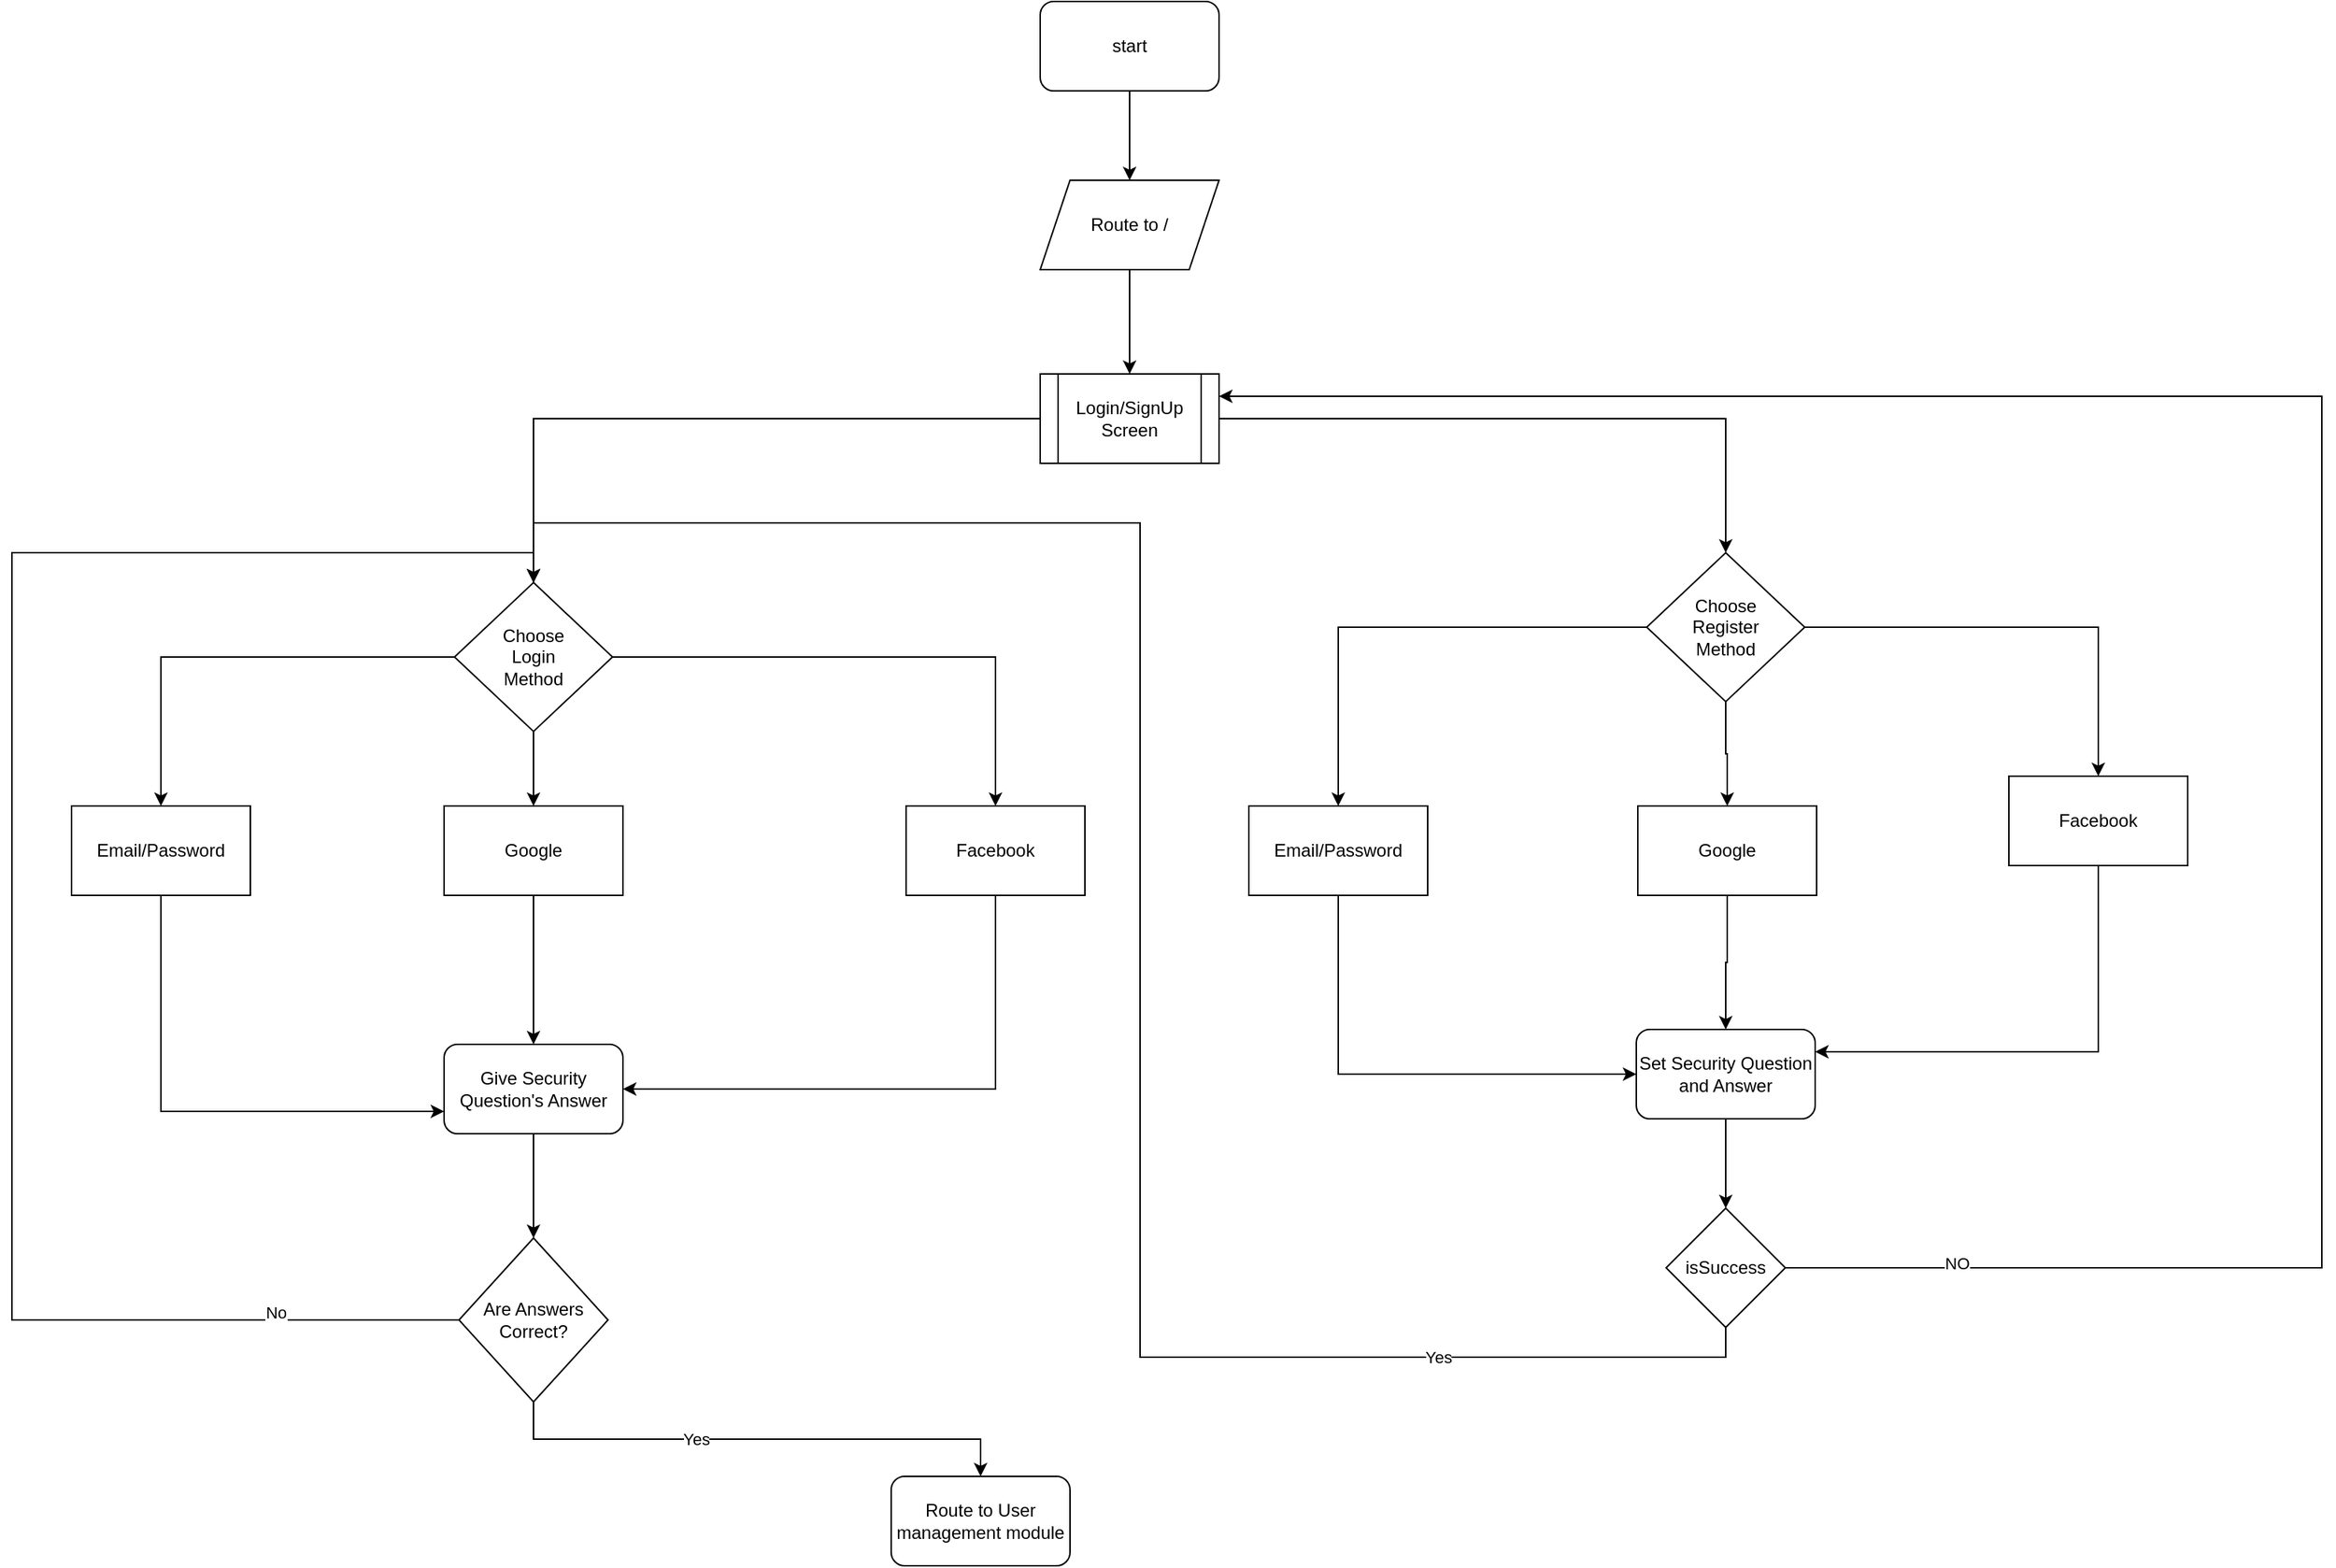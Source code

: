 <mxfile version="21.6.6" type="device">
  <diagram name="Page-1" id="mJUQnvvrvD61yQghhDxW">
    <mxGraphModel dx="2790" dy="1250" grid="1" gridSize="10" guides="1" tooltips="1" connect="1" arrows="1" fold="1" page="1" pageScale="1" pageWidth="827" pageHeight="1169" math="0" shadow="0">
      <root>
        <mxCell id="0" />
        <mxCell id="1" parent="0" />
        <mxCell id="cWyBNO3lC2UlpahkvxJ9-21" style="edgeStyle=orthogonalEdgeStyle;rounded=0;orthogonalLoop=1;jettySize=auto;html=1;exitX=0.5;exitY=1;exitDx=0;exitDy=0;" edge="1" parent="1" source="cWyBNO3lC2UlpahkvxJ9-1" target="cWyBNO3lC2UlpahkvxJ9-2">
          <mxGeometry relative="1" as="geometry" />
        </mxCell>
        <mxCell id="cWyBNO3lC2UlpahkvxJ9-1" value="start" style="rounded=1;whiteSpace=wrap;html=1;" vertex="1" parent="1">
          <mxGeometry x="720" y="80" width="120" height="60" as="geometry" />
        </mxCell>
        <mxCell id="cWyBNO3lC2UlpahkvxJ9-22" style="edgeStyle=orthogonalEdgeStyle;rounded=0;orthogonalLoop=1;jettySize=auto;html=1;exitX=0.5;exitY=1;exitDx=0;exitDy=0;" edge="1" parent="1" source="cWyBNO3lC2UlpahkvxJ9-2" target="cWyBNO3lC2UlpahkvxJ9-3">
          <mxGeometry relative="1" as="geometry" />
        </mxCell>
        <mxCell id="cWyBNO3lC2UlpahkvxJ9-2" value="Route to /" style="shape=parallelogram;perimeter=parallelogramPerimeter;whiteSpace=wrap;html=1;fixedSize=1;" vertex="1" parent="1">
          <mxGeometry x="720" y="200" width="120" height="60" as="geometry" />
        </mxCell>
        <mxCell id="cWyBNO3lC2UlpahkvxJ9-19" style="edgeStyle=orthogonalEdgeStyle;rounded=0;orthogonalLoop=1;jettySize=auto;html=1;exitX=0;exitY=0.5;exitDx=0;exitDy=0;" edge="1" parent="1" source="cWyBNO3lC2UlpahkvxJ9-3" target="cWyBNO3lC2UlpahkvxJ9-4">
          <mxGeometry relative="1" as="geometry" />
        </mxCell>
        <mxCell id="cWyBNO3lC2UlpahkvxJ9-20" style="edgeStyle=orthogonalEdgeStyle;rounded=0;orthogonalLoop=1;jettySize=auto;html=1;exitX=1;exitY=0.5;exitDx=0;exitDy=0;" edge="1" parent="1" source="cWyBNO3lC2UlpahkvxJ9-3" target="cWyBNO3lC2UlpahkvxJ9-15">
          <mxGeometry relative="1" as="geometry" />
        </mxCell>
        <mxCell id="cWyBNO3lC2UlpahkvxJ9-3" value="Login/SignUp Screen" style="shape=process;whiteSpace=wrap;html=1;backgroundOutline=1;" vertex="1" parent="1">
          <mxGeometry x="720" y="330" width="120" height="60" as="geometry" />
        </mxCell>
        <mxCell id="cWyBNO3lC2UlpahkvxJ9-8" style="edgeStyle=orthogonalEdgeStyle;rounded=0;orthogonalLoop=1;jettySize=auto;html=1;exitX=0;exitY=0.5;exitDx=0;exitDy=0;" edge="1" parent="1" source="cWyBNO3lC2UlpahkvxJ9-4" target="cWyBNO3lC2UlpahkvxJ9-5">
          <mxGeometry relative="1" as="geometry" />
        </mxCell>
        <mxCell id="cWyBNO3lC2UlpahkvxJ9-9" style="edgeStyle=orthogonalEdgeStyle;rounded=0;orthogonalLoop=1;jettySize=auto;html=1;exitX=0.5;exitY=1;exitDx=0;exitDy=0;" edge="1" parent="1" source="cWyBNO3lC2UlpahkvxJ9-4" target="cWyBNO3lC2UlpahkvxJ9-6">
          <mxGeometry relative="1" as="geometry" />
        </mxCell>
        <mxCell id="cWyBNO3lC2UlpahkvxJ9-10" style="edgeStyle=orthogonalEdgeStyle;rounded=0;orthogonalLoop=1;jettySize=auto;html=1;exitX=1;exitY=0.5;exitDx=0;exitDy=0;" edge="1" parent="1" source="cWyBNO3lC2UlpahkvxJ9-4" target="cWyBNO3lC2UlpahkvxJ9-7">
          <mxGeometry relative="1" as="geometry" />
        </mxCell>
        <mxCell id="cWyBNO3lC2UlpahkvxJ9-4" value="Choose&lt;br&gt;Login &lt;br&gt;Method" style="rhombus;whiteSpace=wrap;html=1;" vertex="1" parent="1">
          <mxGeometry x="327" y="470" width="106" height="100" as="geometry" />
        </mxCell>
        <mxCell id="cWyBNO3lC2UlpahkvxJ9-25" style="edgeStyle=orthogonalEdgeStyle;rounded=0;orthogonalLoop=1;jettySize=auto;html=1;entryX=0;entryY=0.75;entryDx=0;entryDy=0;exitX=0.5;exitY=1;exitDx=0;exitDy=0;" edge="1" parent="1" source="cWyBNO3lC2UlpahkvxJ9-5" target="cWyBNO3lC2UlpahkvxJ9-24">
          <mxGeometry relative="1" as="geometry" />
        </mxCell>
        <mxCell id="cWyBNO3lC2UlpahkvxJ9-5" value="Email/Password" style="rounded=0;whiteSpace=wrap;html=1;" vertex="1" parent="1">
          <mxGeometry x="70" y="620" width="120" height="60" as="geometry" />
        </mxCell>
        <mxCell id="cWyBNO3lC2UlpahkvxJ9-26" style="edgeStyle=orthogonalEdgeStyle;rounded=0;orthogonalLoop=1;jettySize=auto;html=1;" edge="1" parent="1" source="cWyBNO3lC2UlpahkvxJ9-6" target="cWyBNO3lC2UlpahkvxJ9-24">
          <mxGeometry relative="1" as="geometry" />
        </mxCell>
        <mxCell id="cWyBNO3lC2UlpahkvxJ9-6" value="Google" style="rounded=0;whiteSpace=wrap;html=1;" vertex="1" parent="1">
          <mxGeometry x="320" y="620" width="120" height="60" as="geometry" />
        </mxCell>
        <mxCell id="cWyBNO3lC2UlpahkvxJ9-27" style="edgeStyle=orthogonalEdgeStyle;rounded=0;orthogonalLoop=1;jettySize=auto;html=1;exitX=0.5;exitY=1;exitDx=0;exitDy=0;entryX=1;entryY=0.5;entryDx=0;entryDy=0;" edge="1" parent="1" source="cWyBNO3lC2UlpahkvxJ9-7" target="cWyBNO3lC2UlpahkvxJ9-24">
          <mxGeometry relative="1" as="geometry" />
        </mxCell>
        <mxCell id="cWyBNO3lC2UlpahkvxJ9-7" value="Facebook" style="rounded=0;whiteSpace=wrap;html=1;" vertex="1" parent="1">
          <mxGeometry x="630" y="620" width="120" height="60" as="geometry" />
        </mxCell>
        <mxCell id="cWyBNO3lC2UlpahkvxJ9-12" style="edgeStyle=orthogonalEdgeStyle;rounded=0;orthogonalLoop=1;jettySize=auto;html=1;exitX=0;exitY=0.5;exitDx=0;exitDy=0;" edge="1" parent="1" source="cWyBNO3lC2UlpahkvxJ9-15" target="cWyBNO3lC2UlpahkvxJ9-16">
          <mxGeometry relative="1" as="geometry" />
        </mxCell>
        <mxCell id="cWyBNO3lC2UlpahkvxJ9-13" style="edgeStyle=orthogonalEdgeStyle;rounded=0;orthogonalLoop=1;jettySize=auto;html=1;exitX=0.5;exitY=1;exitDx=0;exitDy=0;" edge="1" parent="1" source="cWyBNO3lC2UlpahkvxJ9-15" target="cWyBNO3lC2UlpahkvxJ9-17">
          <mxGeometry relative="1" as="geometry" />
        </mxCell>
        <mxCell id="cWyBNO3lC2UlpahkvxJ9-14" style="edgeStyle=orthogonalEdgeStyle;rounded=0;orthogonalLoop=1;jettySize=auto;html=1;exitX=1;exitY=0.5;exitDx=0;exitDy=0;" edge="1" parent="1" source="cWyBNO3lC2UlpahkvxJ9-15" target="cWyBNO3lC2UlpahkvxJ9-18">
          <mxGeometry relative="1" as="geometry" />
        </mxCell>
        <mxCell id="cWyBNO3lC2UlpahkvxJ9-15" value="Choose&lt;br&gt;Register&lt;br&gt;Method" style="rhombus;whiteSpace=wrap;html=1;" vertex="1" parent="1">
          <mxGeometry x="1127" y="450" width="106" height="100" as="geometry" />
        </mxCell>
        <mxCell id="cWyBNO3lC2UlpahkvxJ9-35" style="edgeStyle=orthogonalEdgeStyle;rounded=0;orthogonalLoop=1;jettySize=auto;html=1;exitX=0.5;exitY=1;exitDx=0;exitDy=0;entryX=0;entryY=0.5;entryDx=0;entryDy=0;" edge="1" parent="1" source="cWyBNO3lC2UlpahkvxJ9-16" target="cWyBNO3lC2UlpahkvxJ9-23">
          <mxGeometry relative="1" as="geometry" />
        </mxCell>
        <mxCell id="cWyBNO3lC2UlpahkvxJ9-16" value="Email/Password" style="rounded=0;whiteSpace=wrap;html=1;" vertex="1" parent="1">
          <mxGeometry x="860" y="620" width="120" height="60" as="geometry" />
        </mxCell>
        <mxCell id="cWyBNO3lC2UlpahkvxJ9-36" style="edgeStyle=orthogonalEdgeStyle;rounded=0;orthogonalLoop=1;jettySize=auto;html=1;entryX=0.5;entryY=0;entryDx=0;entryDy=0;" edge="1" parent="1" source="cWyBNO3lC2UlpahkvxJ9-17" target="cWyBNO3lC2UlpahkvxJ9-23">
          <mxGeometry relative="1" as="geometry" />
        </mxCell>
        <mxCell id="cWyBNO3lC2UlpahkvxJ9-17" value="Google" style="rounded=0;whiteSpace=wrap;html=1;" vertex="1" parent="1">
          <mxGeometry x="1121" y="620" width="120" height="60" as="geometry" />
        </mxCell>
        <mxCell id="cWyBNO3lC2UlpahkvxJ9-37" style="edgeStyle=orthogonalEdgeStyle;rounded=0;orthogonalLoop=1;jettySize=auto;html=1;exitX=0.5;exitY=1;exitDx=0;exitDy=0;entryX=1;entryY=0.25;entryDx=0;entryDy=0;" edge="1" parent="1" source="cWyBNO3lC2UlpahkvxJ9-18" target="cWyBNO3lC2UlpahkvxJ9-23">
          <mxGeometry relative="1" as="geometry" />
        </mxCell>
        <mxCell id="cWyBNO3lC2UlpahkvxJ9-18" value="Facebook" style="rounded=0;whiteSpace=wrap;html=1;" vertex="1" parent="1">
          <mxGeometry x="1370" y="600" width="120" height="60" as="geometry" />
        </mxCell>
        <mxCell id="cWyBNO3lC2UlpahkvxJ9-38" style="edgeStyle=orthogonalEdgeStyle;rounded=0;orthogonalLoop=1;jettySize=auto;html=1;entryX=0.5;entryY=0;entryDx=0;entryDy=0;exitX=0.5;exitY=1;exitDx=0;exitDy=0;" edge="1" parent="1" source="cWyBNO3lC2UlpahkvxJ9-40" target="cWyBNO3lC2UlpahkvxJ9-4">
          <mxGeometry relative="1" as="geometry">
            <Array as="points">
              <mxPoint x="1180" y="990" />
              <mxPoint x="787" y="990" />
              <mxPoint x="787" y="430" />
              <mxPoint x="380" y="430" />
            </Array>
          </mxGeometry>
        </mxCell>
        <mxCell id="cWyBNO3lC2UlpahkvxJ9-42" value="Yes" style="edgeLabel;html=1;align=center;verticalAlign=middle;resizable=0;points=[];" vertex="1" connectable="0" parent="cWyBNO3lC2UlpahkvxJ9-38">
          <mxGeometry x="-0.7" relative="1" as="geometry">
            <mxPoint as="offset" />
          </mxGeometry>
        </mxCell>
        <mxCell id="cWyBNO3lC2UlpahkvxJ9-41" style="edgeStyle=orthogonalEdgeStyle;rounded=0;orthogonalLoop=1;jettySize=auto;html=1;exitX=0.5;exitY=1;exitDx=0;exitDy=0;" edge="1" parent="1" source="cWyBNO3lC2UlpahkvxJ9-23" target="cWyBNO3lC2UlpahkvxJ9-40">
          <mxGeometry relative="1" as="geometry" />
        </mxCell>
        <mxCell id="cWyBNO3lC2UlpahkvxJ9-23" value="Set Security Question and Answer" style="rounded=1;whiteSpace=wrap;html=1;" vertex="1" parent="1">
          <mxGeometry x="1120" y="770" width="120" height="60" as="geometry" />
        </mxCell>
        <mxCell id="cWyBNO3lC2UlpahkvxJ9-29" style="edgeStyle=orthogonalEdgeStyle;rounded=0;orthogonalLoop=1;jettySize=auto;html=1;exitX=0.5;exitY=1;exitDx=0;exitDy=0;" edge="1" parent="1" source="cWyBNO3lC2UlpahkvxJ9-24" target="cWyBNO3lC2UlpahkvxJ9-28">
          <mxGeometry relative="1" as="geometry" />
        </mxCell>
        <mxCell id="cWyBNO3lC2UlpahkvxJ9-24" value="Give Security Question&#39;s Answer" style="rounded=1;whiteSpace=wrap;html=1;" vertex="1" parent="1">
          <mxGeometry x="320" y="780" width="120" height="60" as="geometry" />
        </mxCell>
        <mxCell id="cWyBNO3lC2UlpahkvxJ9-30" style="edgeStyle=orthogonalEdgeStyle;rounded=0;orthogonalLoop=1;jettySize=auto;html=1;exitX=1;exitY=0.5;exitDx=0;exitDy=0;entryX=0.5;entryY=0;entryDx=0;entryDy=0;" edge="1" parent="1" source="cWyBNO3lC2UlpahkvxJ9-28" target="cWyBNO3lC2UlpahkvxJ9-4">
          <mxGeometry relative="1" as="geometry">
            <mxPoint x="540" y="975.0" as="sourcePoint" />
            <mxPoint x="590" y="480.0" as="targetPoint" />
            <Array as="points">
              <mxPoint x="30" y="965" />
              <mxPoint x="30" y="450" />
              <mxPoint x="380" y="450" />
            </Array>
          </mxGeometry>
        </mxCell>
        <mxCell id="cWyBNO3lC2UlpahkvxJ9-31" value="No" style="edgeLabel;html=1;align=center;verticalAlign=middle;resizable=0;points=[];" vertex="1" connectable="0" parent="cWyBNO3lC2UlpahkvxJ9-30">
          <mxGeometry x="-0.916" y="-5" relative="1" as="geometry">
            <mxPoint as="offset" />
          </mxGeometry>
        </mxCell>
        <mxCell id="cWyBNO3lC2UlpahkvxJ9-45" value="No" style="edgeLabel;html=1;align=center;verticalAlign=middle;resizable=0;points=[];" vertex="1" connectable="0" parent="cWyBNO3lC2UlpahkvxJ9-30">
          <mxGeometry x="-0.652" y="-5" relative="1" as="geometry">
            <mxPoint as="offset" />
          </mxGeometry>
        </mxCell>
        <mxCell id="cWyBNO3lC2UlpahkvxJ9-33" style="edgeStyle=orthogonalEdgeStyle;rounded=0;orthogonalLoop=1;jettySize=auto;html=1;exitX=0.5;exitY=1;exitDx=0;exitDy=0;" edge="1" parent="1" source="cWyBNO3lC2UlpahkvxJ9-28" target="cWyBNO3lC2UlpahkvxJ9-32">
          <mxGeometry relative="1" as="geometry" />
        </mxCell>
        <mxCell id="cWyBNO3lC2UlpahkvxJ9-34" value="Yes" style="edgeLabel;html=1;align=center;verticalAlign=middle;resizable=0;points=[];" vertex="1" connectable="0" parent="cWyBNO3lC2UlpahkvxJ9-33">
          <mxGeometry x="-0.234" relative="1" as="geometry">
            <mxPoint as="offset" />
          </mxGeometry>
        </mxCell>
        <mxCell id="cWyBNO3lC2UlpahkvxJ9-28" value="Are Answers Correct?" style="rhombus;whiteSpace=wrap;html=1;" vertex="1" parent="1">
          <mxGeometry x="330" y="910" width="100" height="110" as="geometry" />
        </mxCell>
        <mxCell id="cWyBNO3lC2UlpahkvxJ9-32" value="Route to User management module" style="rounded=1;whiteSpace=wrap;html=1;" vertex="1" parent="1">
          <mxGeometry x="620" y="1070" width="120" height="60" as="geometry" />
        </mxCell>
        <mxCell id="cWyBNO3lC2UlpahkvxJ9-43" style="edgeStyle=orthogonalEdgeStyle;rounded=0;orthogonalLoop=1;jettySize=auto;html=1;exitX=1;exitY=0.5;exitDx=0;exitDy=0;entryX=1;entryY=0.25;entryDx=0;entryDy=0;" edge="1" parent="1" source="cWyBNO3lC2UlpahkvxJ9-40" target="cWyBNO3lC2UlpahkvxJ9-3">
          <mxGeometry relative="1" as="geometry">
            <Array as="points">
              <mxPoint x="1580" y="930" />
              <mxPoint x="1580" y="345" />
            </Array>
          </mxGeometry>
        </mxCell>
        <mxCell id="cWyBNO3lC2UlpahkvxJ9-44" value="NO" style="edgeLabel;html=1;align=center;verticalAlign=middle;resizable=0;points=[];" vertex="1" connectable="0" parent="cWyBNO3lC2UlpahkvxJ9-43">
          <mxGeometry x="-0.864" y="3" relative="1" as="geometry">
            <mxPoint as="offset" />
          </mxGeometry>
        </mxCell>
        <mxCell id="cWyBNO3lC2UlpahkvxJ9-40" value="isSuccess" style="rhombus;whiteSpace=wrap;html=1;" vertex="1" parent="1">
          <mxGeometry x="1140" y="890" width="80" height="80" as="geometry" />
        </mxCell>
      </root>
    </mxGraphModel>
  </diagram>
</mxfile>
